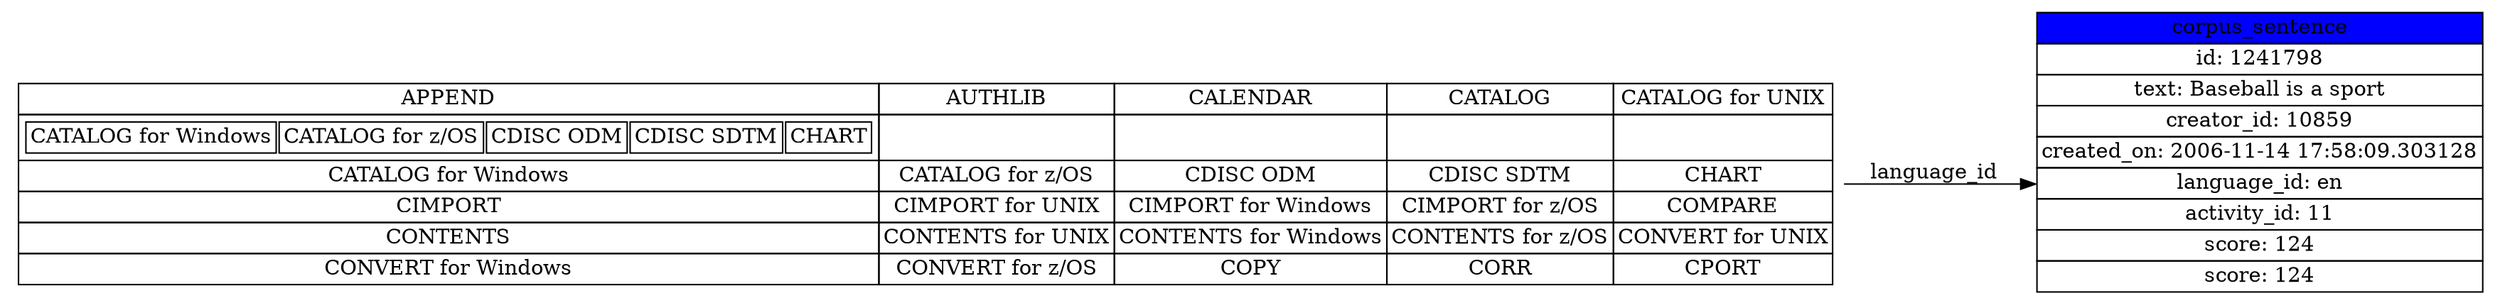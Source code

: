 digraph G
{
    rankdir = LR;
    node1
    [
    shape = none
    label = <<table border="0" cellspacing="0">
                <tr>
                <td port="port1" border="1">APPEND</td>
                <td port="port2" border="1">AUTHLIB</td>
                <td port="port3" border="1">CALENDAR</td>
                <td port="port4" border="1">CATALOG</td>
                <td port="port5" border="1">CATALOG for UNIX</td>
                </tr>
                <tr>
                  <td port="port6" border="1">
                    <table border="0">
                      <tr>
                        <td port="port6" border="1">CATALOG for Windows</td>
                        <td port="port7" border="1">CATALOG for z/OS</td>
                        <td port="port8" border="1">CDISC ODM</td>
                        <td port="port9" border="1">CDISC SDTM</td>
                        <td port="port10" border="1">CHART</td>
                      </tr>
                    </table>
                  </td>
                  <td port="port7" border="1">
                  </td>
                  <td port="port8" border="1">
                  </td>
                  <td port="port9" border="1">
                  </td>
                  <td port="port10" border="1">
                  </td>
                </tr>


                <tr>
                <td port="port6" border="1">CATALOG for Windows</td>
                <td port="port7" border="1">CATALOG for z/OS</td>
                <td port="port8" border="1">CDISC ODM</td>
                <td port="port9" border="1">CDISC SDTM</td>
                <td port="port10" border="1">CHART</td>
                </tr>
                <tr>
                <td port="port11" border="1">CIMPORT</td>
                <td port="port12" border="1">CIMPORT for UNIX</td>
                <td port="port13" border="1">CIMPORT for Windows</td>
                <td port="port14" border="1">CIMPORT for z/OS</td>
                <td port="port15" border="1">COMPARE</td>
                </tr>
                <tr>
                <td port="port16" border="1">CONTENTS</td>
                <td port="port17" border="1">CONTENTS for UNIX</td>
                <td port="port18" border="1">CONTENTS for Windows</td>
                <td port="port19" border="1">CONTENTS for z/OS</td>
                <td port="port20" border="1">CONVERT for UNIX</td>
                </tr>
                <tr>
                <td port="port21" border="1">CONVERT for Windows</td>
                <td port="port22" border="1">CONVERT for z/OS</td>
                <td port="port23" border="1">COPY</td>
                <td port="port24" border="1">CORR</td>
                <td port="port25" border="1">CPORT</td>
                </tr>
              </table>>
    ]

    node2
    [
        shape = none
        label = <<table border="0" cellspacing="0">
                    <tr><td port="port1" border="1" bgcolor="blue">corpus_sentence</td></tr>
                    <tr><td port="port2" border="1">id: 1241798</td></tr>
                    <tr><td port="port3" border="1">text: Baseball is a sport</td></tr>
                    <tr><td port="port4" border="1">creator_id: 10859</td></tr>
                    <tr><td port="port5" border="1">created_on: 2006-11-14 17:58:09.303128</td></tr>
                    <tr><td port="port6" border="1">language_id: en</td></tr>
                    <tr><td port="port7" border="1">activity_id: 11</td></tr>
                    <tr><td port="port8" border="1">score: 124</td></tr>
                    <tr><td port="port8" border="1">score: 124</td></tr>
                </table>>
    ]
    node1:APPEND0 -> node2:port6 [label="language_id"]
}
